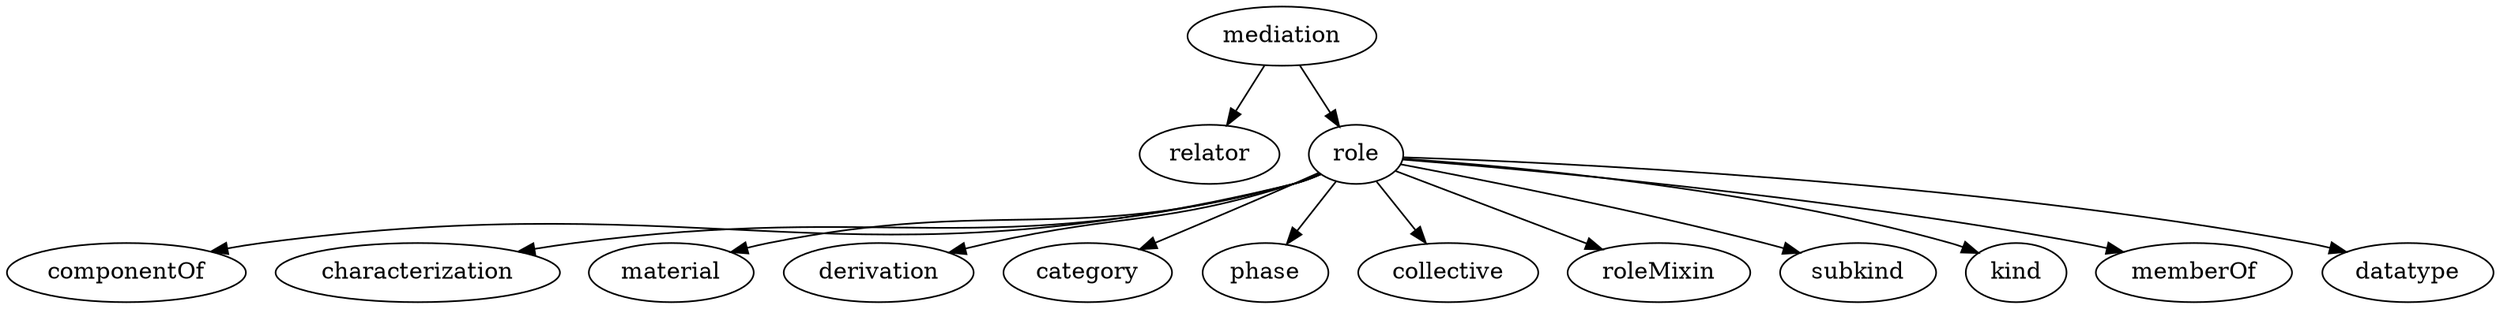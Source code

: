 strict digraph  {
mediation;
relator;
role;
componentOf;
characterization;
material;
derivation;
category;
phase;
collective;
roleMixin;
subkind;
kind;
memberOf;
datatype;
mediation -> relator;
mediation -> role;
role -> componentOf;
role -> characterization;
role -> material;
role -> derivation;
role -> category;
role -> phase;
role -> collective;
role -> roleMixin;
role -> subkind;
role -> kind;
role -> memberOf;
role -> datatype;
}
